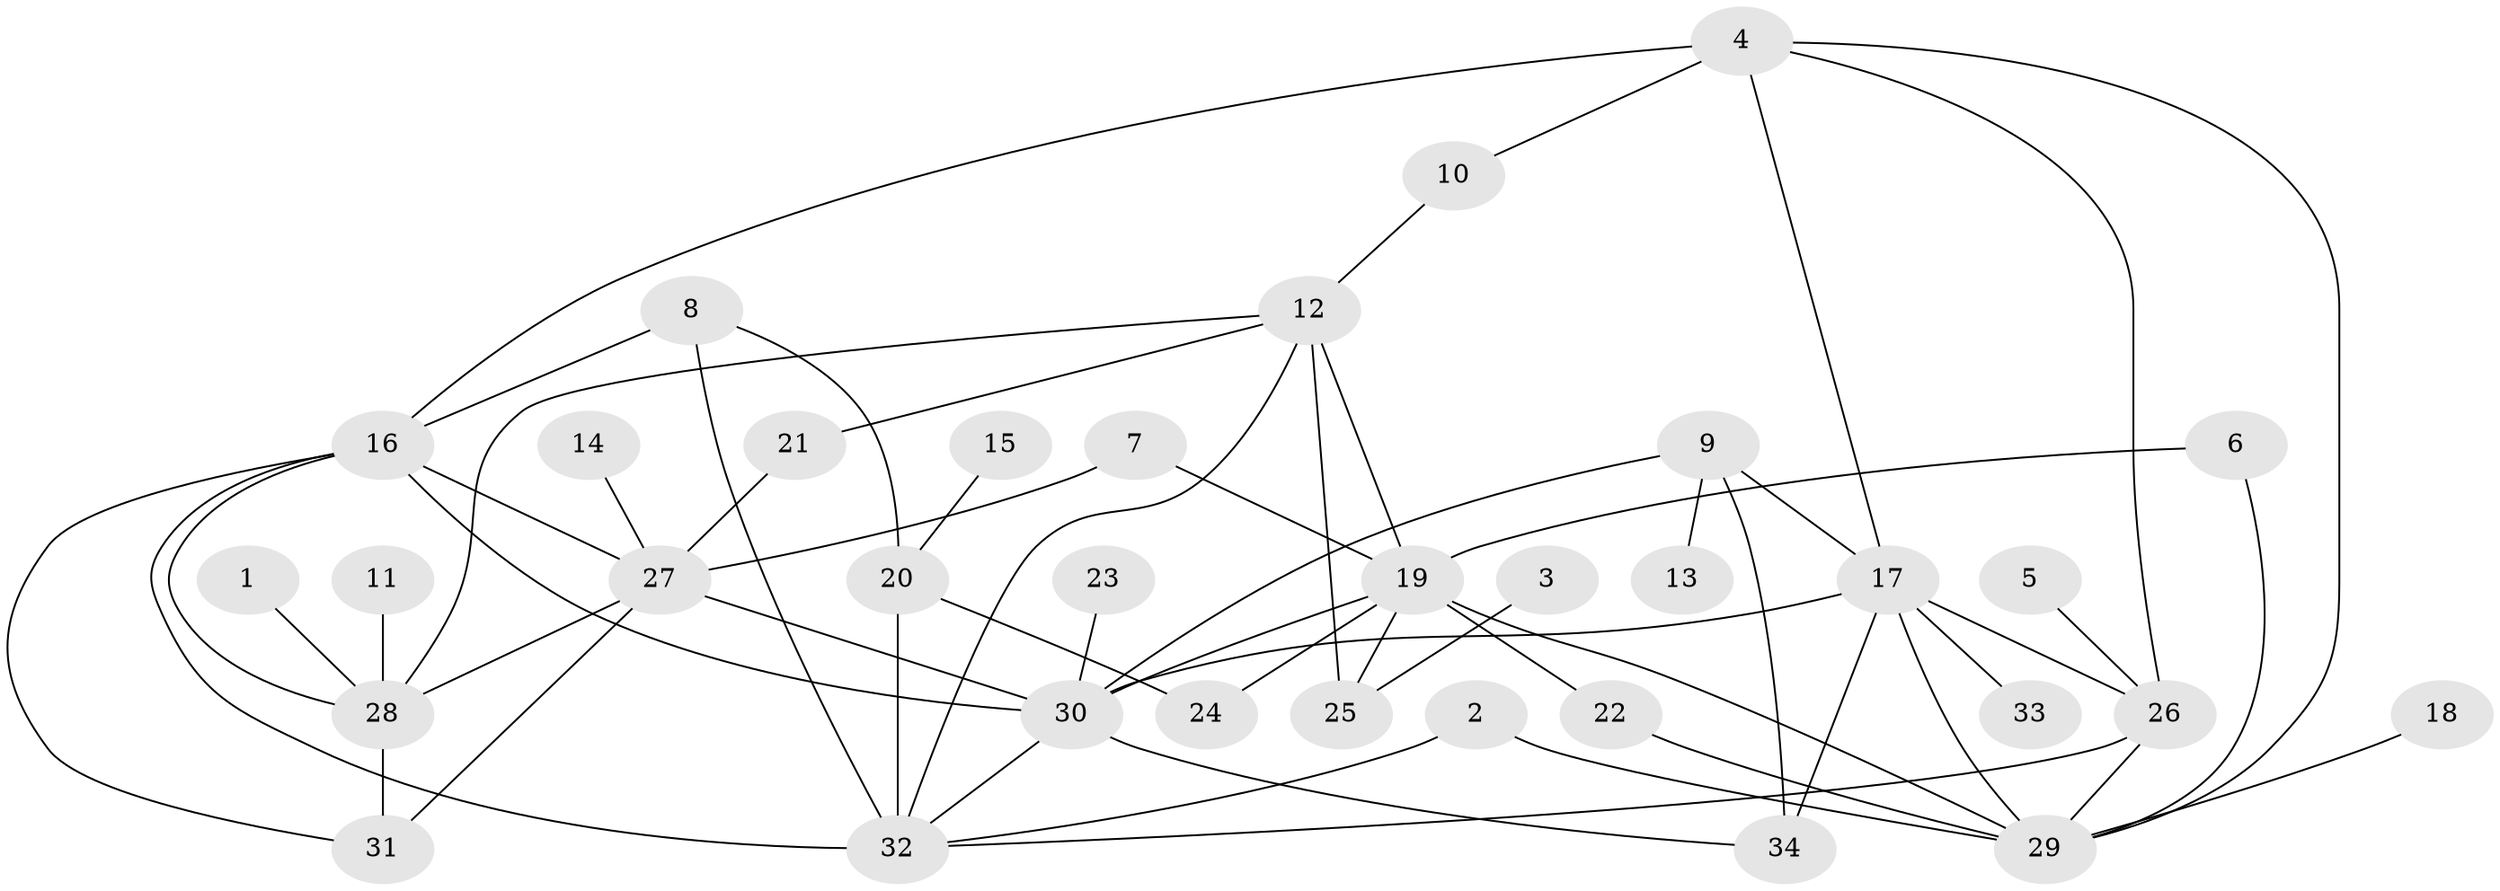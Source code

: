 // original degree distribution, {5: 0.05952380952380952, 6: 0.023809523809523808, 9: 0.023809523809523808, 8: 0.011904761904761904, 11: 0.023809523809523808, 4: 0.011904761904761904, 12: 0.011904761904761904, 10: 0.011904761904761904, 3: 0.03571428571428571, 7: 0.047619047619047616, 1: 0.5, 2: 0.23809523809523808}
// Generated by graph-tools (version 1.1) at 2025/37/03/04/25 23:37:34]
// undirected, 34 vertices, 59 edges
graph export_dot {
  node [color=gray90,style=filled];
  1;
  2;
  3;
  4;
  5;
  6;
  7;
  8;
  9;
  10;
  11;
  12;
  13;
  14;
  15;
  16;
  17;
  18;
  19;
  20;
  21;
  22;
  23;
  24;
  25;
  26;
  27;
  28;
  29;
  30;
  31;
  32;
  33;
  34;
  1 -- 28 [weight=1.0];
  2 -- 29 [weight=1.0];
  2 -- 32 [weight=1.0];
  3 -- 25 [weight=1.0];
  4 -- 10 [weight=1.0];
  4 -- 16 [weight=2.0];
  4 -- 17 [weight=1.0];
  4 -- 26 [weight=1.0];
  4 -- 29 [weight=1.0];
  5 -- 26 [weight=1.0];
  6 -- 19 [weight=1.0];
  6 -- 29 [weight=1.0];
  7 -- 19 [weight=1.0];
  7 -- 27 [weight=1.0];
  8 -- 16 [weight=1.0];
  8 -- 20 [weight=1.0];
  8 -- 32 [weight=2.0];
  9 -- 13 [weight=1.0];
  9 -- 17 [weight=1.0];
  9 -- 30 [weight=1.0];
  9 -- 34 [weight=1.0];
  10 -- 12 [weight=1.0];
  11 -- 28 [weight=1.0];
  12 -- 19 [weight=1.0];
  12 -- 21 [weight=1.0];
  12 -- 25 [weight=2.0];
  12 -- 28 [weight=1.0];
  12 -- 32 [weight=1.0];
  14 -- 27 [weight=1.0];
  15 -- 20 [weight=1.0];
  16 -- 27 [weight=1.0];
  16 -- 28 [weight=1.0];
  16 -- 30 [weight=1.0];
  16 -- 31 [weight=1.0];
  16 -- 32 [weight=2.0];
  17 -- 26 [weight=1.0];
  17 -- 29 [weight=1.0];
  17 -- 30 [weight=1.0];
  17 -- 33 [weight=1.0];
  17 -- 34 [weight=1.0];
  18 -- 29 [weight=1.0];
  19 -- 22 [weight=1.0];
  19 -- 24 [weight=1.0];
  19 -- 25 [weight=2.0];
  19 -- 29 [weight=1.0];
  19 -- 30 [weight=1.0];
  20 -- 24 [weight=1.0];
  20 -- 32 [weight=2.0];
  21 -- 27 [weight=1.0];
  22 -- 29 [weight=1.0];
  23 -- 30 [weight=1.0];
  26 -- 29 [weight=1.0];
  26 -- 32 [weight=1.0];
  27 -- 28 [weight=1.0];
  27 -- 30 [weight=1.0];
  27 -- 31 [weight=1.0];
  28 -- 31 [weight=1.0];
  30 -- 32 [weight=1.0];
  30 -- 34 [weight=1.0];
}
